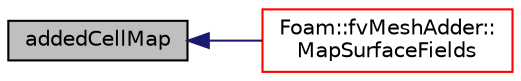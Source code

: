 digraph "addedCellMap"
{
  bgcolor="transparent";
  edge [fontname="Helvetica",fontsize="10",labelfontname="Helvetica",labelfontsize="10"];
  node [fontname="Helvetica",fontsize="10",shape=record];
  rankdir="LR";
  Node1 [label="addedCellMap",height=0.2,width=0.4,color="black", fillcolor="grey75", style="filled", fontcolor="black"];
  Node1 -> Node2 [dir="back",color="midnightblue",fontsize="10",style="solid",fontname="Helvetica"];
  Node2 [label="Foam::fvMeshAdder::\lMapSurfaceFields",height=0.2,width=0.4,color="red",URL="$a00893.html#ac922e4c0c5c9f6ad9cca372ef61c0da5",tooltip="Map all surfaceFields of Type. "];
}
